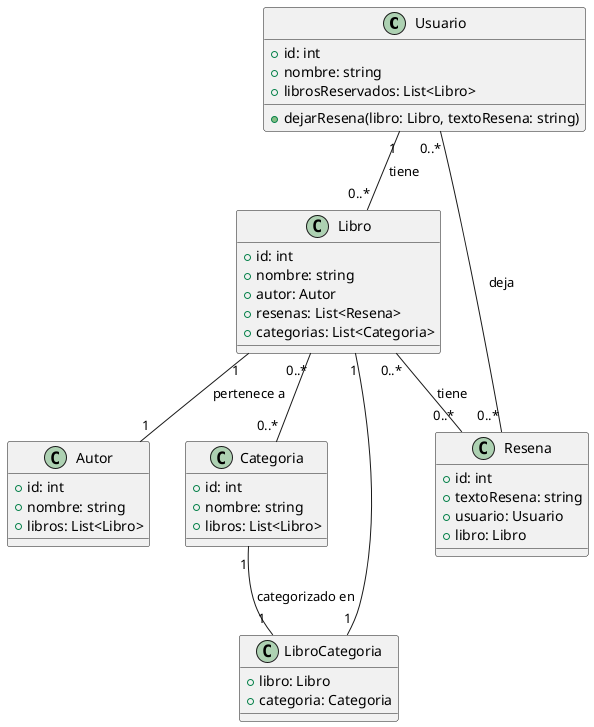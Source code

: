 @startuml biblioteca

class Usuario {
  +id: int
  +nombre: string
  +librosReservados: List<Libro>
  +dejarResena(libro: Libro, textoResena: string)
}

class Libro {
  +id: int
  +nombre: string
  +autor: Autor
  +resenas: List<Resena>
  +categorias: List<Categoria>
}

class Resena {
  +id: int
  +textoResena: string
  +usuario: Usuario
  +libro: Libro
}

class Autor {
  +id: int
  +nombre: string
  +libros: List<Libro>
}

class Categoria {
  +id: int
  +nombre: string
  +libros: List<Libro>
}

class LibroCategoria {
  +libro: Libro
  +categoria: Categoria
}

Usuario "1" -- "0..*" Libro : tiene
Usuario "0..*" -- "0..*" Resena : deja
Libro "1" -- "1" Autor : pertenece a
Libro "0..*" -- "0..*" Resena: tiene
Libro "0..*" -- "0..*" Categoria
Libro "1" -- "1" LibroCategoria
Categoria "1" -- "1" LibroCategoria : categorizado en

@enduml
